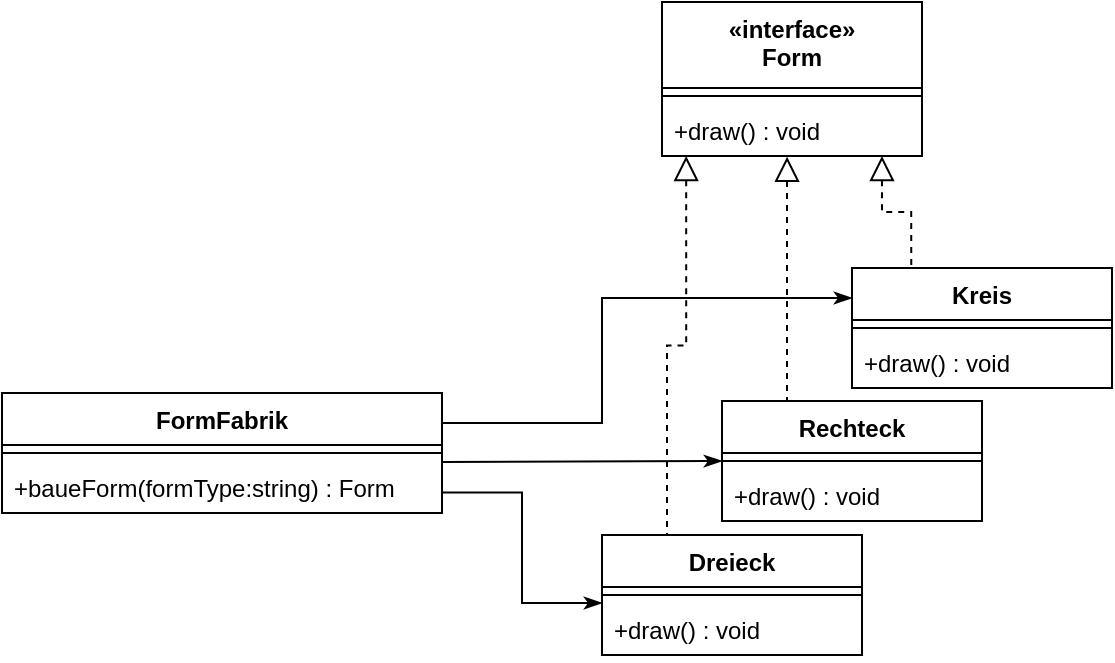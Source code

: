 <mxfile version="11.3.0" type="device" pages="1"><diagram id="ZszofCv6hoLqpSicDeDh" name="Page-1"><mxGraphModel dx="1188" dy="681" grid="1" gridSize="10" guides="1" tooltips="1" connect="1" arrows="1" fold="1" page="1" pageScale="1" pageWidth="827" pageHeight="1169" math="0" shadow="0"><root><mxCell id="0"/><mxCell id="1" parent="0"/><mxCell id="HDF_RyLQr-wGgINFtoVg-31" value="FormFabrik" style="swimlane;fontStyle=1;align=center;verticalAlign=top;childLayout=stackLayout;horizontal=1;startSize=26;horizontalStack=0;resizeParent=1;resizeParentMax=0;resizeLast=0;collapsible=1;marginBottom=0;" parent="1" vertex="1"><mxGeometry x="60" y="394.5" width="220" height="60" as="geometry"/></mxCell><mxCell id="HDF_RyLQr-wGgINFtoVg-33" value="" style="line;strokeWidth=1;fillColor=none;align=left;verticalAlign=middle;spacingTop=-1;spacingLeft=3;spacingRight=3;rotatable=0;labelPosition=right;points=[];portConstraint=eastwest;" parent="HDF_RyLQr-wGgINFtoVg-31" vertex="1"><mxGeometry y="26" width="220" height="8" as="geometry"/></mxCell><mxCell id="HDF_RyLQr-wGgINFtoVg-34" value="+baueForm(formType:string) : Form" style="text;strokeColor=none;fillColor=none;align=left;verticalAlign=top;spacingLeft=4;spacingRight=4;overflow=hidden;rotatable=0;points=[[0,0.5],[1,0.5]];portConstraint=eastwest;" parent="HDF_RyLQr-wGgINFtoVg-31" vertex="1"><mxGeometry y="34" width="220" height="26" as="geometry"/></mxCell><mxCell id="yIxHzTU-WA-P4cAOHHSR-5" value="Dreieck" style="swimlane;fontStyle=1;align=center;verticalAlign=top;childLayout=stackLayout;horizontal=1;startSize=26;horizontalStack=0;resizeParent=1;resizeParentMax=0;resizeLast=0;collapsible=1;marginBottom=0;" vertex="1" parent="1"><mxGeometry x="360" y="465.5" width="130" height="60" as="geometry"/></mxCell><mxCell id="yIxHzTU-WA-P4cAOHHSR-6" value="" style="line;strokeWidth=1;fillColor=none;align=left;verticalAlign=middle;spacingTop=-1;spacingLeft=3;spacingRight=3;rotatable=0;labelPosition=right;points=[];portConstraint=eastwest;" vertex="1" parent="yIxHzTU-WA-P4cAOHHSR-5"><mxGeometry y="26" width="130" height="8" as="geometry"/></mxCell><mxCell id="yIxHzTU-WA-P4cAOHHSR-7" value="+draw() : void" style="text;strokeColor=none;fillColor=none;align=left;verticalAlign=top;spacingLeft=4;spacingRight=4;overflow=hidden;rotatable=0;points=[[0,0.5],[1,0.5]];portConstraint=eastwest;" vertex="1" parent="yIxHzTU-WA-P4cAOHHSR-5"><mxGeometry y="34" width="130" height="26" as="geometry"/></mxCell><mxCell id="yIxHzTU-WA-P4cAOHHSR-8" value="Rechteck" style="swimlane;fontStyle=1;align=center;verticalAlign=top;childLayout=stackLayout;horizontal=1;startSize=26;horizontalStack=0;resizeParent=1;resizeParentMax=0;resizeLast=0;collapsible=1;marginBottom=0;" vertex="1" parent="1"><mxGeometry x="420" y="398.5" width="130" height="60" as="geometry"/></mxCell><mxCell id="yIxHzTU-WA-P4cAOHHSR-9" value="" style="line;strokeWidth=1;fillColor=none;align=left;verticalAlign=middle;spacingTop=-1;spacingLeft=3;spacingRight=3;rotatable=0;labelPosition=right;points=[];portConstraint=eastwest;" vertex="1" parent="yIxHzTU-WA-P4cAOHHSR-8"><mxGeometry y="26" width="130" height="8" as="geometry"/></mxCell><mxCell id="yIxHzTU-WA-P4cAOHHSR-10" value="+draw() : void" style="text;strokeColor=none;fillColor=none;align=left;verticalAlign=top;spacingLeft=4;spacingRight=4;overflow=hidden;rotatable=0;points=[[0,0.5],[1,0.5]];portConstraint=eastwest;" vertex="1" parent="yIxHzTU-WA-P4cAOHHSR-8"><mxGeometry y="34" width="130" height="26" as="geometry"/></mxCell><mxCell id="yIxHzTU-WA-P4cAOHHSR-11" value="Kreis" style="swimlane;fontStyle=1;align=center;verticalAlign=top;childLayout=stackLayout;horizontal=1;startSize=26;horizontalStack=0;resizeParent=1;resizeParentMax=0;resizeLast=0;collapsible=1;marginBottom=0;" vertex="1" parent="1"><mxGeometry x="485" y="332" width="130" height="60" as="geometry"/></mxCell><mxCell id="yIxHzTU-WA-P4cAOHHSR-12" value="" style="line;strokeWidth=1;fillColor=none;align=left;verticalAlign=middle;spacingTop=-1;spacingLeft=3;spacingRight=3;rotatable=0;labelPosition=right;points=[];portConstraint=eastwest;" vertex="1" parent="yIxHzTU-WA-P4cAOHHSR-11"><mxGeometry y="26" width="130" height="8" as="geometry"/></mxCell><mxCell id="yIxHzTU-WA-P4cAOHHSR-13" value="+draw() : void" style="text;strokeColor=none;fillColor=none;align=left;verticalAlign=top;spacingLeft=4;spacingRight=4;overflow=hidden;rotatable=0;points=[[0,0.5],[1,0.5]];portConstraint=eastwest;" vertex="1" parent="yIxHzTU-WA-P4cAOHHSR-11"><mxGeometry y="34" width="130" height="26" as="geometry"/></mxCell><mxCell id="yIxHzTU-WA-P4cAOHHSR-18" style="edgeStyle=orthogonalEdgeStyle;rounded=0;orthogonalLoop=1;jettySize=auto;html=1;startArrow=block;startFill=0;endSize=10;startSize=10;endArrow=none;endFill=0;entryX=0.228;entryY=-0.008;entryDx=0;entryDy=0;exitX=0.846;exitY=1;exitDx=0;exitDy=0;exitPerimeter=0;entryPerimeter=0;dashed=1;" edge="1" parent="1" source="yIxHzTU-WA-P4cAOHHSR-16" target="yIxHzTU-WA-P4cAOHHSR-11"><mxGeometry relative="1" as="geometry"><mxPoint x="480" y="322" as="targetPoint"/></mxGeometry></mxCell><mxCell id="yIxHzTU-WA-P4cAOHHSR-14" value="«interface»&#10;Form&#10;" style="swimlane;fontStyle=1;align=center;verticalAlign=top;childLayout=stackLayout;horizontal=1;startSize=43;horizontalStack=0;resizeParent=1;resizeParentMax=0;resizeLast=0;collapsible=1;marginBottom=0;" vertex="1" parent="1"><mxGeometry x="390" y="199" width="130" height="77" as="geometry"/></mxCell><mxCell id="yIxHzTU-WA-P4cAOHHSR-15" value="" style="line;strokeWidth=1;fillColor=none;align=left;verticalAlign=middle;spacingTop=-1;spacingLeft=3;spacingRight=3;rotatable=0;labelPosition=right;points=[];portConstraint=eastwest;" vertex="1" parent="yIxHzTU-WA-P4cAOHHSR-14"><mxGeometry y="43" width="130" height="8" as="geometry"/></mxCell><mxCell id="yIxHzTU-WA-P4cAOHHSR-16" value="+draw() : void" style="text;strokeColor=none;fillColor=none;align=left;verticalAlign=top;spacingLeft=4;spacingRight=4;overflow=hidden;rotatable=0;points=[[0,0.5],[1,0.5]];portConstraint=eastwest;" vertex="1" parent="yIxHzTU-WA-P4cAOHHSR-14"><mxGeometry y="51" width="130" height="26" as="geometry"/></mxCell><mxCell id="yIxHzTU-WA-P4cAOHHSR-19" style="edgeStyle=orthogonalEdgeStyle;rounded=0;orthogonalLoop=1;jettySize=auto;html=1;startArrow=block;startFill=0;endSize=10;startSize=10;endArrow=none;endFill=0;entryX=0.25;entryY=0;entryDx=0;entryDy=0;exitX=0.481;exitY=1.015;exitDx=0;exitDy=0;exitPerimeter=0;dashed=1;" edge="1" parent="1" source="yIxHzTU-WA-P4cAOHHSR-16" target="yIxHzTU-WA-P4cAOHHSR-8"><mxGeometry relative="1" as="geometry"><mxPoint x="450.151" y="331.919" as="targetPoint"/><mxPoint x="453" y="289" as="sourcePoint"/><Array as="points"><mxPoint x="452" y="322"/><mxPoint x="452" y="322"/></Array></mxGeometry></mxCell><mxCell id="yIxHzTU-WA-P4cAOHHSR-21" style="edgeStyle=orthogonalEdgeStyle;rounded=0;orthogonalLoop=1;jettySize=auto;html=1;startArrow=block;startFill=0;endSize=10;startSize=10;endArrow=none;endFill=0;entryX=0.25;entryY=0;entryDx=0;entryDy=0;exitX=0.093;exitY=0.999;exitDx=0;exitDy=0;exitPerimeter=0;dashed=1;" edge="1" parent="1" source="yIxHzTU-WA-P4cAOHHSR-16" target="yIxHzTU-WA-P4cAOHHSR-5"><mxGeometry relative="1" as="geometry"><mxPoint x="389.9" y="461.4" as="targetPoint"/><mxPoint x="402" y="292" as="sourcePoint"/></mxGeometry></mxCell><mxCell id="yIxHzTU-WA-P4cAOHHSR-22" value="" style="html=1;verticalAlign=bottom;endArrow=none;endSize=8;exitX=0;exitY=0.5;exitDx=0;exitDy=0;entryX=1;entryY=0.608;entryDx=0;entryDy=0;endFill=0;entryPerimeter=0;edgeStyle=orthogonalEdgeStyle;rounded=0;startArrow=classicThin;startFill=1;" edge="1" parent="1" target="HDF_RyLQr-wGgINFtoVg-34"><mxGeometry relative="1" as="geometry"><mxPoint x="360" y="499.5" as="sourcePoint"/><mxPoint x="240" y="499.5" as="targetPoint"/><Array as="points"><mxPoint x="320" y="499"/><mxPoint x="320" y="444"/></Array></mxGeometry></mxCell><mxCell id="yIxHzTU-WA-P4cAOHHSR-23" value="" style="html=1;verticalAlign=bottom;endArrow=none;endSize=8;exitX=0;exitY=0.5;exitDx=0;exitDy=0;endFill=0;startArrow=classicThin;startFill=1;" edge="1" parent="1" source="yIxHzTU-WA-P4cAOHHSR-8"><mxGeometry relative="1" as="geometry"><mxPoint x="340" y="340" as="sourcePoint"/><mxPoint x="280" y="429" as="targetPoint"/></mxGeometry></mxCell><mxCell id="yIxHzTU-WA-P4cAOHHSR-24" value="" style="html=1;verticalAlign=bottom;endArrow=none;endSize=8;exitX=0;exitY=0.25;exitDx=0;exitDy=0;endFill=0;edgeStyle=orthogonalEdgeStyle;rounded=0;entryX=1;entryY=0.25;entryDx=0;entryDy=0;startArrow=classicThin;startFill=1;" edge="1" parent="1" source="yIxHzTU-WA-P4cAOHHSR-11" target="HDF_RyLQr-wGgINFtoVg-31"><mxGeometry relative="1" as="geometry"><mxPoint x="350" y="331.5" as="sourcePoint"/><mxPoint x="300" y="410" as="targetPoint"/><Array as="points"><mxPoint x="360" y="347"/><mxPoint x="360" y="410"/></Array></mxGeometry></mxCell></root></mxGraphModel></diagram></mxfile>